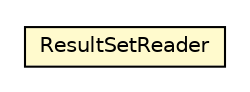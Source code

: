 #!/usr/local/bin/dot
#
# Class diagram 
# Generated by UMLGraph version 5.1 (http://www.umlgraph.org/)
#

digraph G {
	edge [fontname="Helvetica",fontsize=10,labelfontname="Helvetica",labelfontsize=10];
	node [fontname="Helvetica",fontsize=10,shape=plaintext];
	nodesep=0.25;
	ranksep=0.5;
	// pt.ist.fenixframework.backend.jvstmojb.repository.ResultSetReader
	c140643 [label=<<table title="pt.ist.fenixframework.backend.jvstmojb.repository.ResultSetReader" border="0" cellborder="1" cellspacing="0" cellpadding="2" port="p" bgcolor="lemonChiffon" href="./ResultSetReader.html">
		<tr><td><table border="0" cellspacing="0" cellpadding="1">
<tr><td align="center" balign="center"> ResultSetReader </td></tr>
		</table></td></tr>
		</table>>, fontname="Helvetica", fontcolor="black", fontsize=10.0];
}

